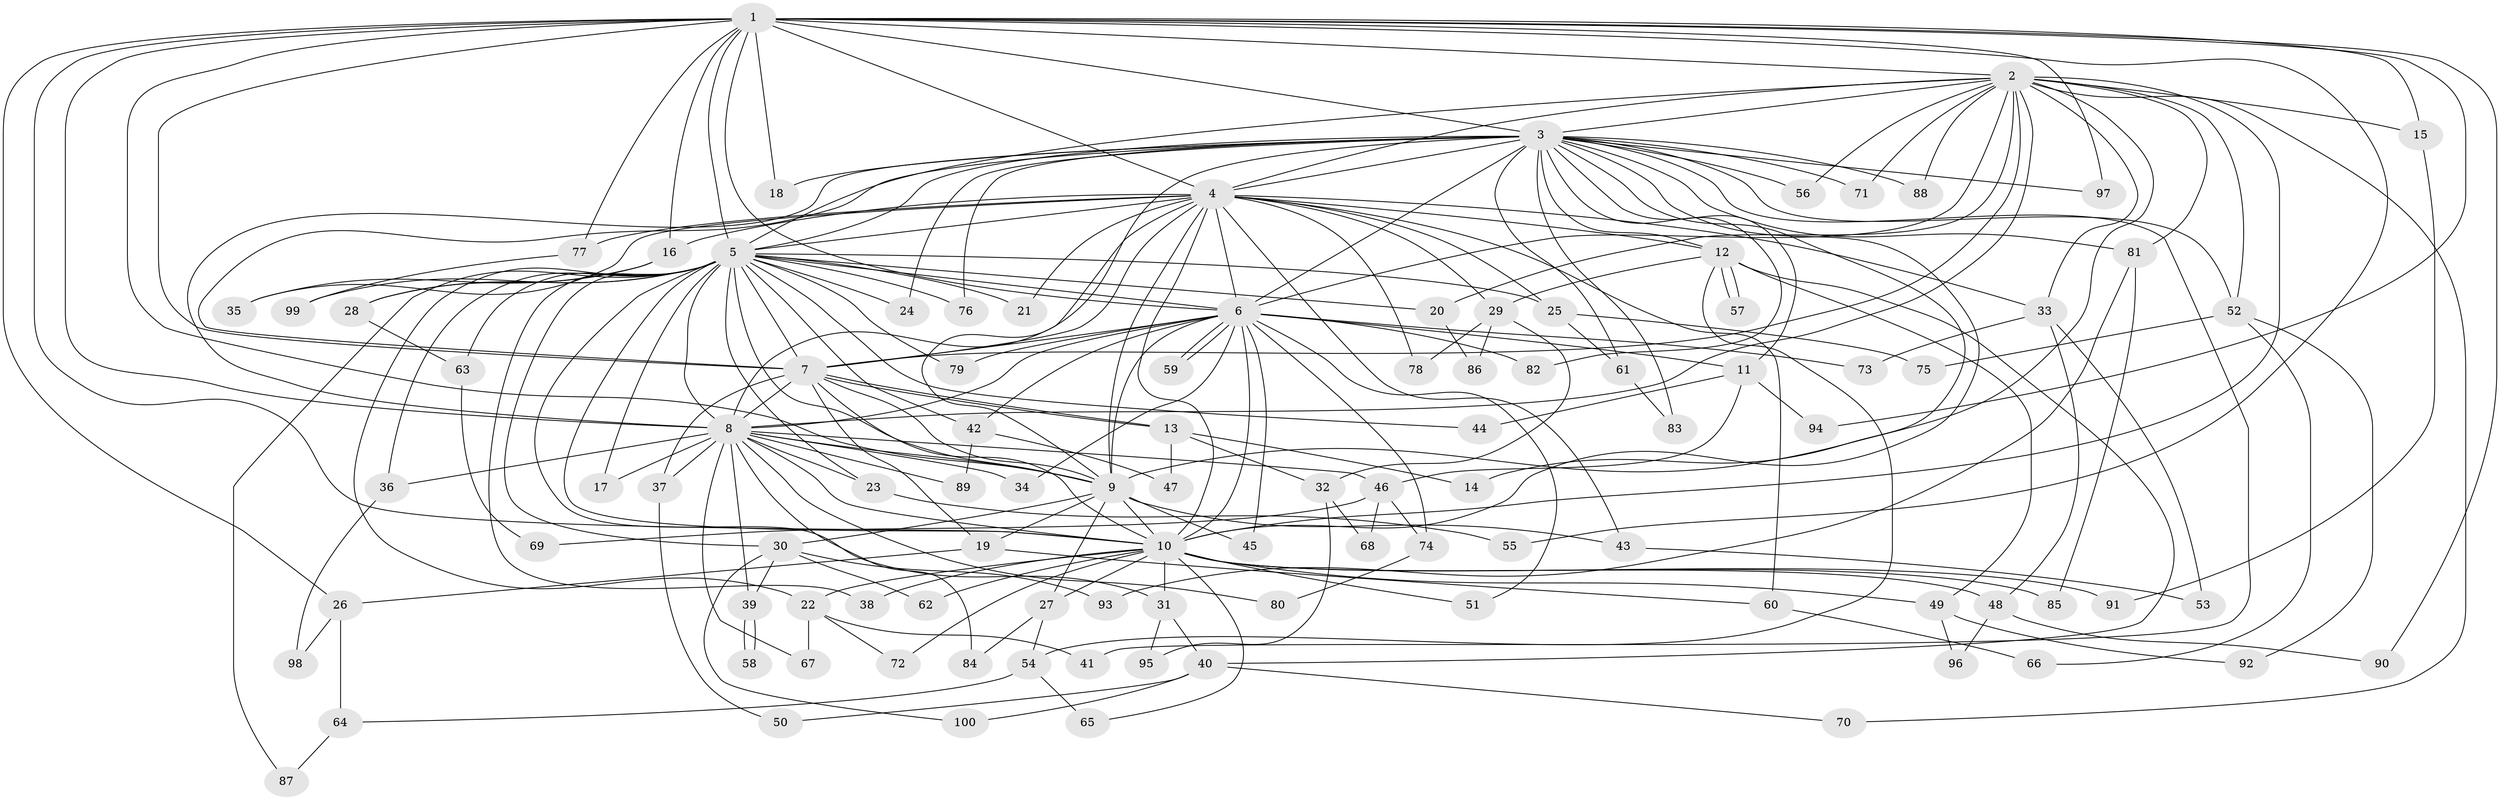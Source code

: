 // Generated by graph-tools (version 1.1) at 2025/34/03/09/25 02:34:35]
// undirected, 100 vertices, 225 edges
graph export_dot {
graph [start="1"]
  node [color=gray90,style=filled];
  1;
  2;
  3;
  4;
  5;
  6;
  7;
  8;
  9;
  10;
  11;
  12;
  13;
  14;
  15;
  16;
  17;
  18;
  19;
  20;
  21;
  22;
  23;
  24;
  25;
  26;
  27;
  28;
  29;
  30;
  31;
  32;
  33;
  34;
  35;
  36;
  37;
  38;
  39;
  40;
  41;
  42;
  43;
  44;
  45;
  46;
  47;
  48;
  49;
  50;
  51;
  52;
  53;
  54;
  55;
  56;
  57;
  58;
  59;
  60;
  61;
  62;
  63;
  64;
  65;
  66;
  67;
  68;
  69;
  70;
  71;
  72;
  73;
  74;
  75;
  76;
  77;
  78;
  79;
  80;
  81;
  82;
  83;
  84;
  85;
  86;
  87;
  88;
  89;
  90;
  91;
  92;
  93;
  94;
  95;
  96;
  97;
  98;
  99;
  100;
  1 -- 2;
  1 -- 3;
  1 -- 4;
  1 -- 5;
  1 -- 6;
  1 -- 7;
  1 -- 8;
  1 -- 9;
  1 -- 10;
  1 -- 15;
  1 -- 16;
  1 -- 18;
  1 -- 26;
  1 -- 55;
  1 -- 77;
  1 -- 90;
  1 -- 94;
  1 -- 97;
  2 -- 3;
  2 -- 4;
  2 -- 5;
  2 -- 6;
  2 -- 7;
  2 -- 8;
  2 -- 9;
  2 -- 10;
  2 -- 15;
  2 -- 20;
  2 -- 33;
  2 -- 52;
  2 -- 56;
  2 -- 70;
  2 -- 71;
  2 -- 81;
  2 -- 88;
  3 -- 4;
  3 -- 5;
  3 -- 6;
  3 -- 7;
  3 -- 8;
  3 -- 9;
  3 -- 10;
  3 -- 11;
  3 -- 12;
  3 -- 14;
  3 -- 18;
  3 -- 24;
  3 -- 41;
  3 -- 52;
  3 -- 56;
  3 -- 61;
  3 -- 71;
  3 -- 76;
  3 -- 81;
  3 -- 82;
  3 -- 83;
  3 -- 88;
  3 -- 97;
  4 -- 5;
  4 -- 6;
  4 -- 7;
  4 -- 8;
  4 -- 9;
  4 -- 10;
  4 -- 12;
  4 -- 16;
  4 -- 21;
  4 -- 25;
  4 -- 29;
  4 -- 33;
  4 -- 35;
  4 -- 43;
  4 -- 60;
  4 -- 77;
  4 -- 78;
  5 -- 6;
  5 -- 7;
  5 -- 8;
  5 -- 9;
  5 -- 10;
  5 -- 17;
  5 -- 20;
  5 -- 21;
  5 -- 22;
  5 -- 23;
  5 -- 24;
  5 -- 25;
  5 -- 28;
  5 -- 30;
  5 -- 31;
  5 -- 36;
  5 -- 38;
  5 -- 42;
  5 -- 44;
  5 -- 63;
  5 -- 76;
  5 -- 79;
  5 -- 87;
  5 -- 99;
  6 -- 7;
  6 -- 8;
  6 -- 9;
  6 -- 10;
  6 -- 11;
  6 -- 34;
  6 -- 42;
  6 -- 45;
  6 -- 51;
  6 -- 59;
  6 -- 59;
  6 -- 73;
  6 -- 74;
  6 -- 79;
  6 -- 82;
  7 -- 8;
  7 -- 9;
  7 -- 10;
  7 -- 13;
  7 -- 13;
  7 -- 19;
  7 -- 37;
  8 -- 9;
  8 -- 10;
  8 -- 17;
  8 -- 23;
  8 -- 34;
  8 -- 36;
  8 -- 37;
  8 -- 39;
  8 -- 46;
  8 -- 67;
  8 -- 80;
  8 -- 84;
  8 -- 89;
  9 -- 10;
  9 -- 19;
  9 -- 27;
  9 -- 30;
  9 -- 43;
  9 -- 45;
  10 -- 22;
  10 -- 27;
  10 -- 31;
  10 -- 38;
  10 -- 48;
  10 -- 49;
  10 -- 51;
  10 -- 62;
  10 -- 65;
  10 -- 72;
  10 -- 85;
  10 -- 91;
  11 -- 44;
  11 -- 46;
  11 -- 94;
  12 -- 29;
  12 -- 40;
  12 -- 49;
  12 -- 54;
  12 -- 57;
  12 -- 57;
  13 -- 14;
  13 -- 32;
  13 -- 47;
  15 -- 91;
  16 -- 28;
  16 -- 35;
  19 -- 26;
  19 -- 60;
  20 -- 86;
  22 -- 41;
  22 -- 67;
  22 -- 72;
  23 -- 55;
  25 -- 61;
  25 -- 75;
  26 -- 64;
  26 -- 98;
  27 -- 54;
  27 -- 84;
  28 -- 63;
  29 -- 32;
  29 -- 78;
  29 -- 86;
  30 -- 39;
  30 -- 62;
  30 -- 93;
  30 -- 100;
  31 -- 40;
  31 -- 95;
  32 -- 68;
  32 -- 95;
  33 -- 48;
  33 -- 53;
  33 -- 73;
  36 -- 98;
  37 -- 50;
  39 -- 58;
  39 -- 58;
  40 -- 50;
  40 -- 70;
  40 -- 100;
  42 -- 47;
  42 -- 89;
  43 -- 53;
  46 -- 68;
  46 -- 69;
  46 -- 74;
  48 -- 90;
  48 -- 96;
  49 -- 92;
  49 -- 96;
  52 -- 66;
  52 -- 75;
  52 -- 92;
  54 -- 64;
  54 -- 65;
  60 -- 66;
  61 -- 83;
  63 -- 69;
  64 -- 87;
  74 -- 80;
  77 -- 99;
  81 -- 85;
  81 -- 93;
}
